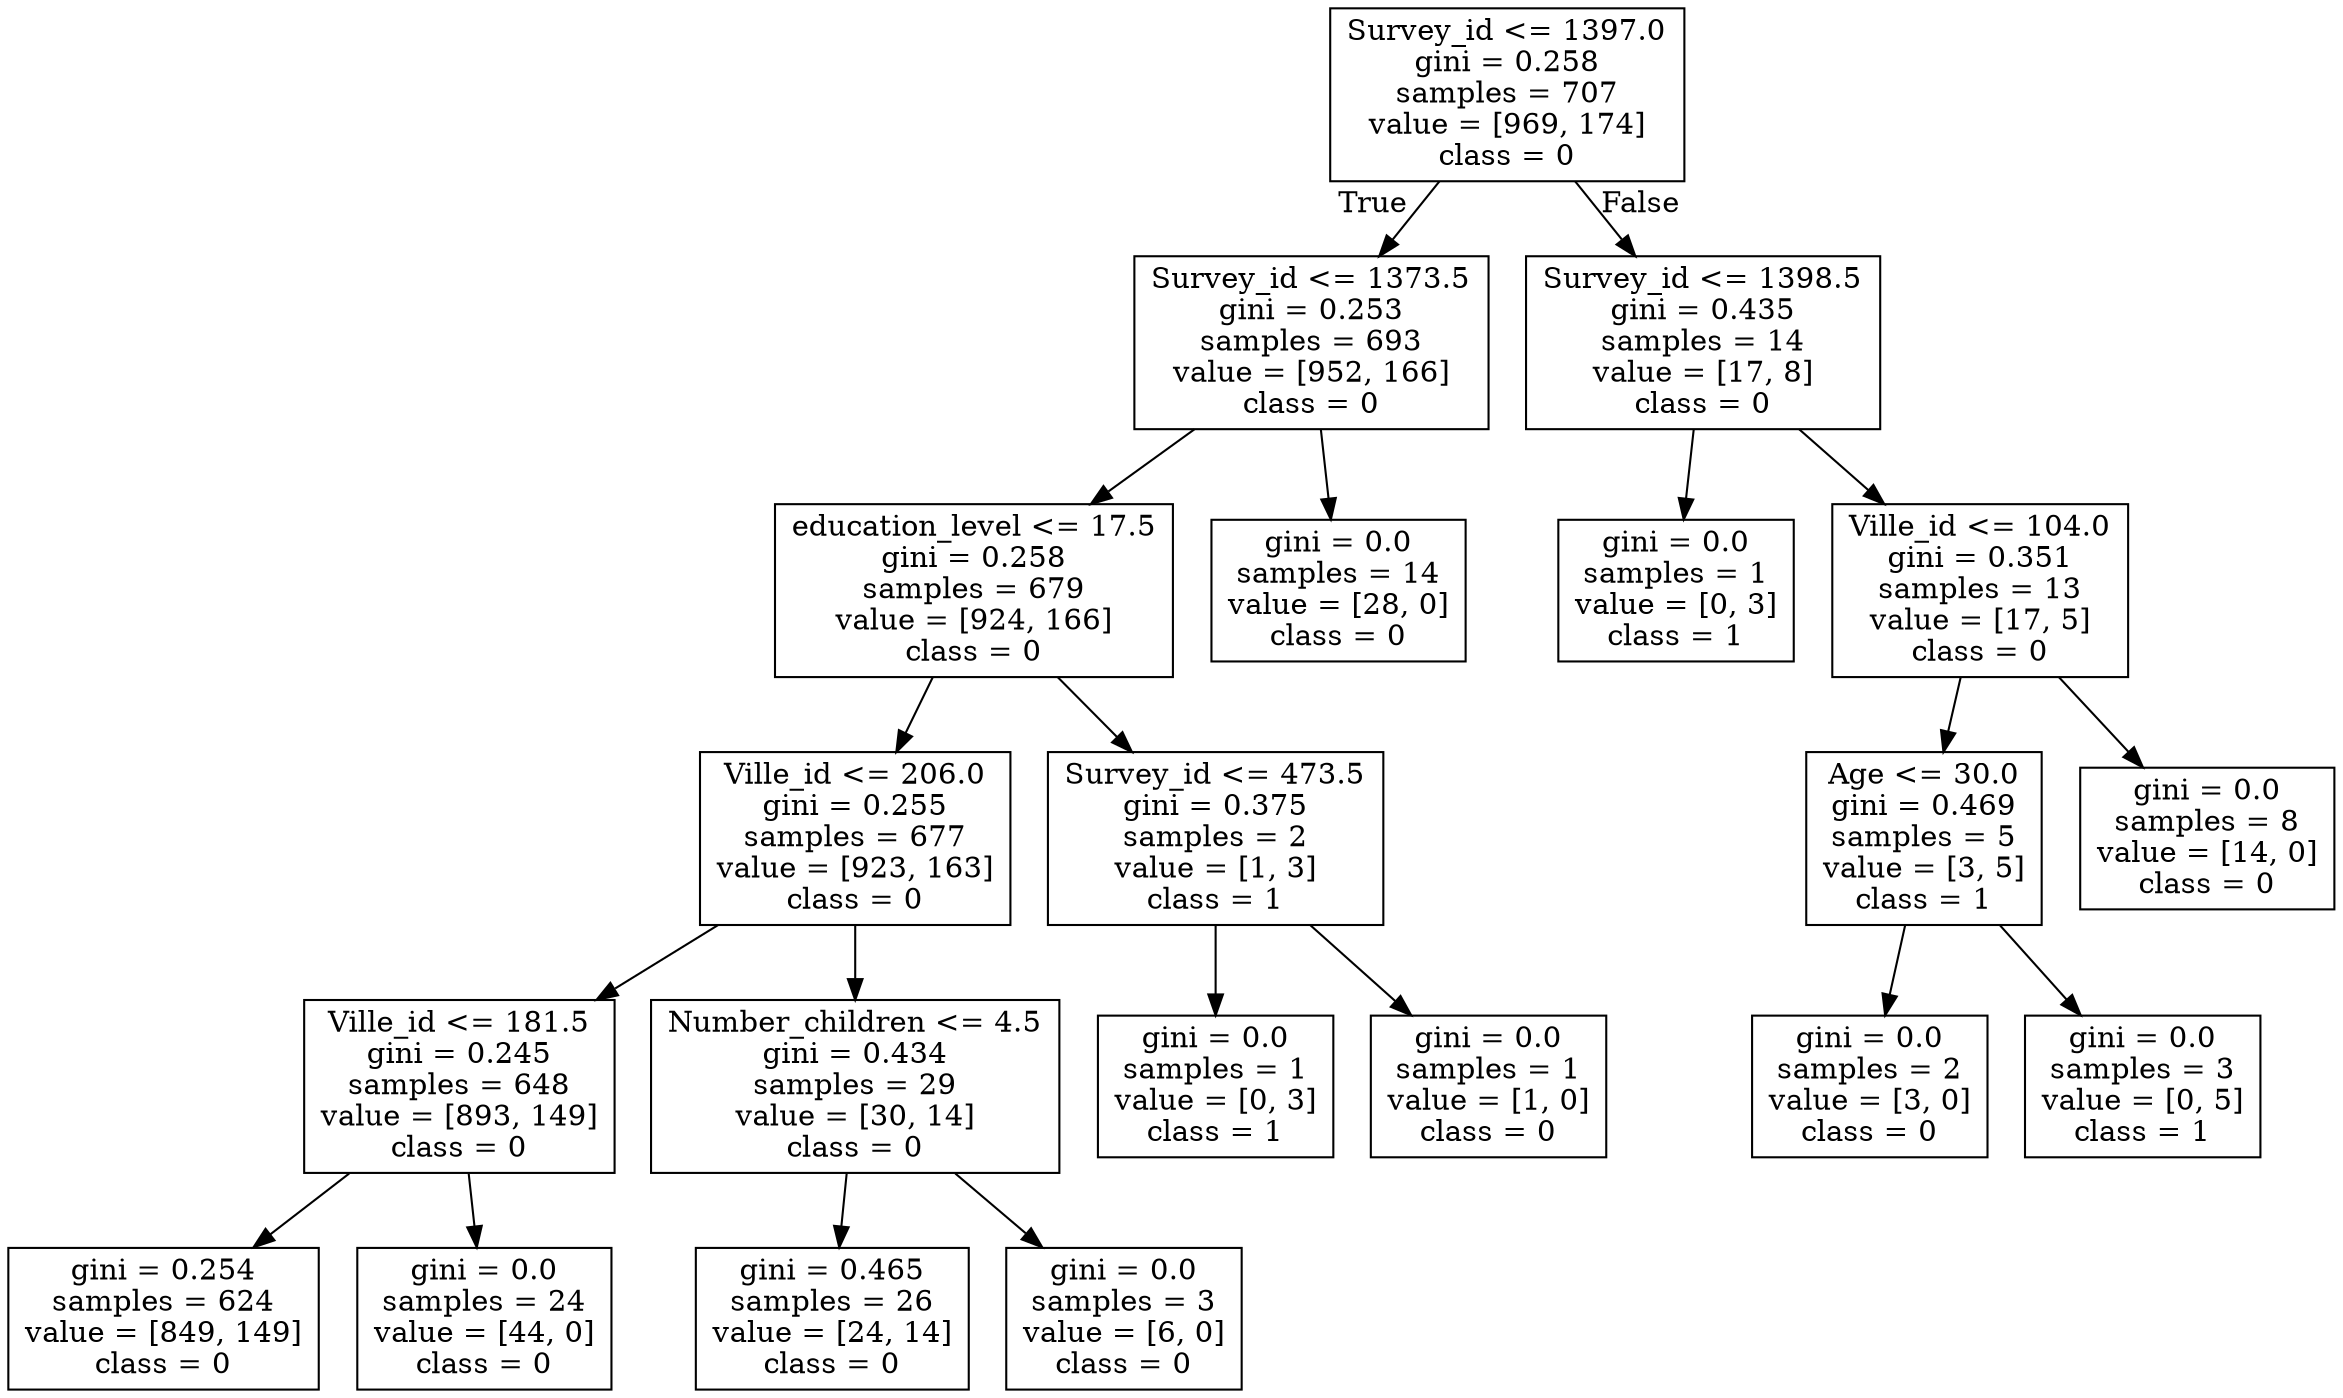 digraph Tree {
node [shape=box] ;
0 [label="Survey_id <= 1397.0\ngini = 0.258\nsamples = 707\nvalue = [969, 174]\nclass = 0"] ;
1 [label="Survey_id <= 1373.5\ngini = 0.253\nsamples = 693\nvalue = [952, 166]\nclass = 0"] ;
0 -> 1 [labeldistance=2.5, labelangle=45, headlabel="True"] ;
2 [label="education_level <= 17.5\ngini = 0.258\nsamples = 679\nvalue = [924, 166]\nclass = 0"] ;
1 -> 2 ;
3 [label="Ville_id <= 206.0\ngini = 0.255\nsamples = 677\nvalue = [923, 163]\nclass = 0"] ;
2 -> 3 ;
4 [label="Ville_id <= 181.5\ngini = 0.245\nsamples = 648\nvalue = [893, 149]\nclass = 0"] ;
3 -> 4 ;
5 [label="gini = 0.254\nsamples = 624\nvalue = [849, 149]\nclass = 0"] ;
4 -> 5 ;
6 [label="gini = 0.0\nsamples = 24\nvalue = [44, 0]\nclass = 0"] ;
4 -> 6 ;
7 [label="Number_children <= 4.5\ngini = 0.434\nsamples = 29\nvalue = [30, 14]\nclass = 0"] ;
3 -> 7 ;
8 [label="gini = 0.465\nsamples = 26\nvalue = [24, 14]\nclass = 0"] ;
7 -> 8 ;
9 [label="gini = 0.0\nsamples = 3\nvalue = [6, 0]\nclass = 0"] ;
7 -> 9 ;
10 [label="Survey_id <= 473.5\ngini = 0.375\nsamples = 2\nvalue = [1, 3]\nclass = 1"] ;
2 -> 10 ;
11 [label="gini = 0.0\nsamples = 1\nvalue = [0, 3]\nclass = 1"] ;
10 -> 11 ;
12 [label="gini = 0.0\nsamples = 1\nvalue = [1, 0]\nclass = 0"] ;
10 -> 12 ;
13 [label="gini = 0.0\nsamples = 14\nvalue = [28, 0]\nclass = 0"] ;
1 -> 13 ;
14 [label="Survey_id <= 1398.5\ngini = 0.435\nsamples = 14\nvalue = [17, 8]\nclass = 0"] ;
0 -> 14 [labeldistance=2.5, labelangle=-45, headlabel="False"] ;
15 [label="gini = 0.0\nsamples = 1\nvalue = [0, 3]\nclass = 1"] ;
14 -> 15 ;
16 [label="Ville_id <= 104.0\ngini = 0.351\nsamples = 13\nvalue = [17, 5]\nclass = 0"] ;
14 -> 16 ;
17 [label="Age <= 30.0\ngini = 0.469\nsamples = 5\nvalue = [3, 5]\nclass = 1"] ;
16 -> 17 ;
18 [label="gini = 0.0\nsamples = 2\nvalue = [3, 0]\nclass = 0"] ;
17 -> 18 ;
19 [label="gini = 0.0\nsamples = 3\nvalue = [0, 5]\nclass = 1"] ;
17 -> 19 ;
20 [label="gini = 0.0\nsamples = 8\nvalue = [14, 0]\nclass = 0"] ;
16 -> 20 ;
}